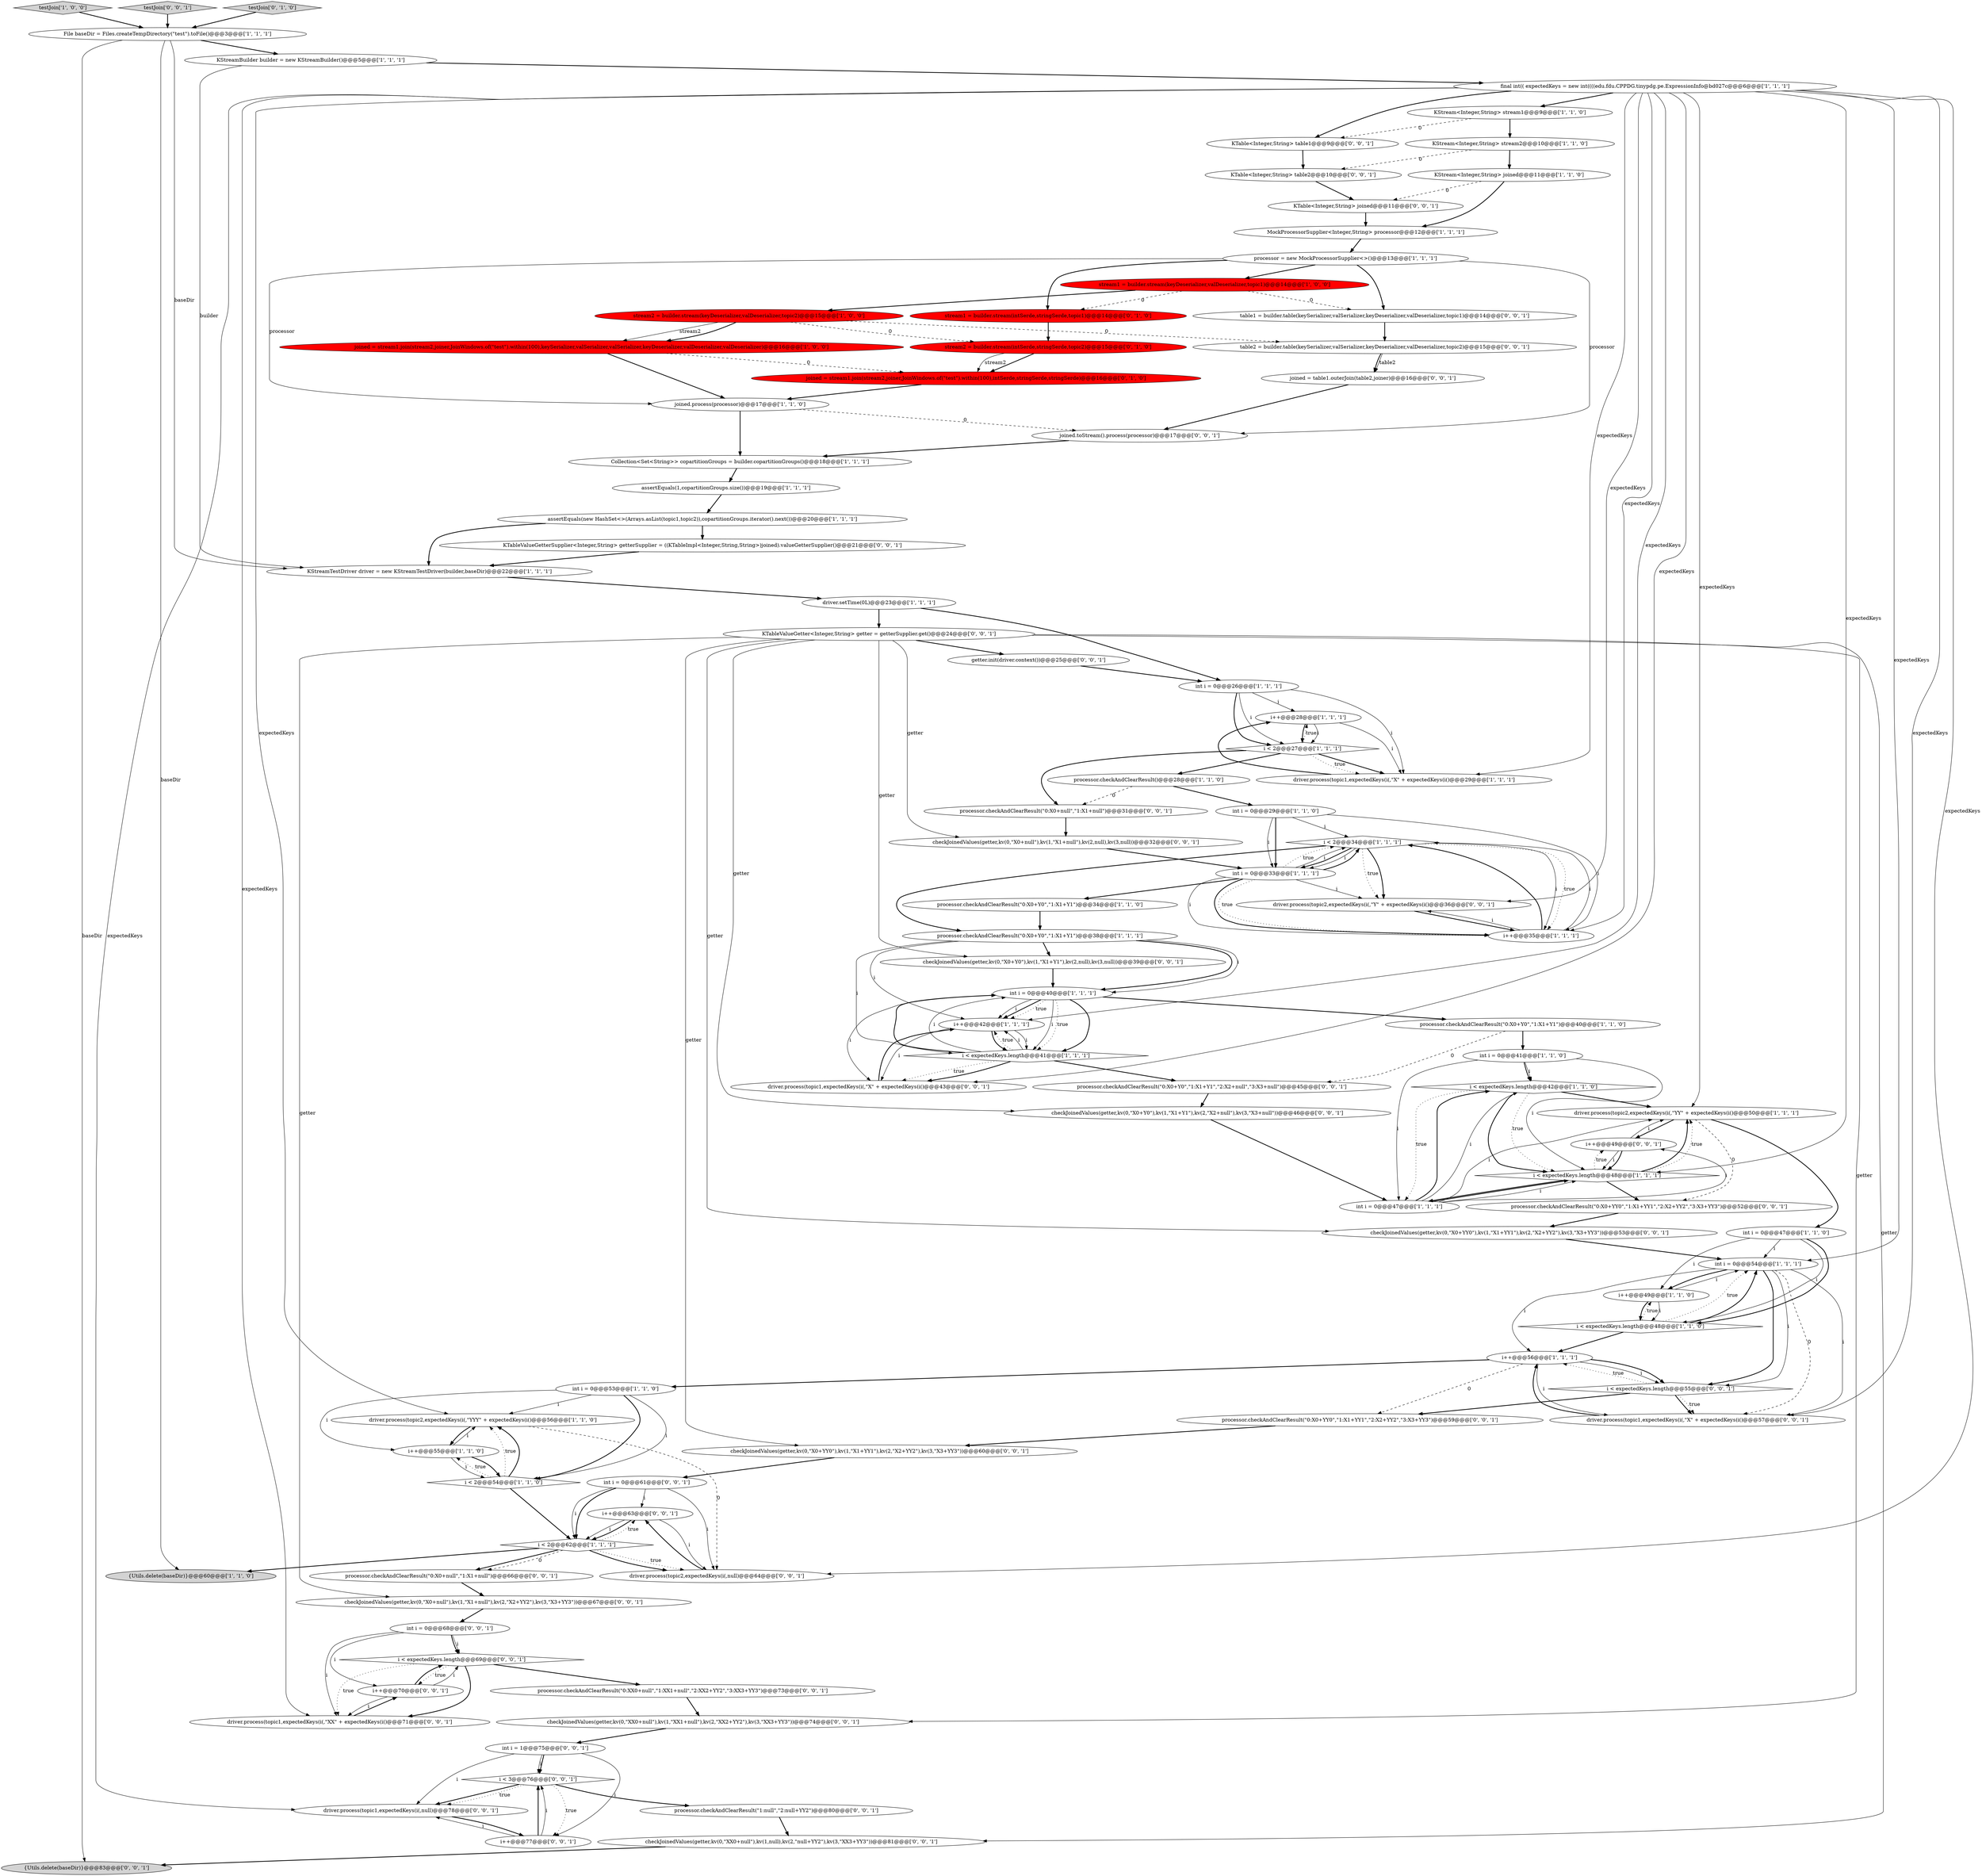 digraph {
55 [style = filled, label = "KTable<Integer,String> table2@@@10@@@['0', '0', '1']", fillcolor = white, shape = ellipse image = "AAA0AAABBB3BBB"];
35 [style = filled, label = "i++@@@49@@@['1', '1', '0']", fillcolor = white, shape = ellipse image = "AAA0AAABBB1BBB"];
69 [style = filled, label = "processor.checkAndClearResult(\"0:XX0+null\",\"1:XX1+null\",\"2:XX2+YY2\",\"3:XX3+YY3\")@@@73@@@['0', '0', '1']", fillcolor = white, shape = ellipse image = "AAA0AAABBB3BBB"];
7 [style = filled, label = "joined.process(processor)@@@17@@@['1', '1', '0']", fillcolor = white, shape = ellipse image = "AAA0AAABBB1BBB"];
19 [style = filled, label = "stream1 = builder.stream(keyDeserializer,valDeserializer,topic1)@@@14@@@['1', '0', '0']", fillcolor = red, shape = ellipse image = "AAA1AAABBB1BBB"];
39 [style = filled, label = "driver.process(topic2,expectedKeys(i(,\"YYY\" + expectedKeys(i()@@@56@@@['1', '1', '0']", fillcolor = white, shape = ellipse image = "AAA0AAABBB1BBB"];
5 [style = filled, label = "int i = 0@@@54@@@['1', '1', '1']", fillcolor = white, shape = ellipse image = "AAA0AAABBB1BBB"];
20 [style = filled, label = "processor.checkAndClearResult()@@@28@@@['1', '1', '0']", fillcolor = white, shape = ellipse image = "AAA0AAABBB1BBB"];
77 [style = filled, label = "processor.checkAndClearResult(\"0:X0+null\",\"1:X1+null\")@@@66@@@['0', '0', '1']", fillcolor = white, shape = ellipse image = "AAA0AAABBB3BBB"];
73 [style = filled, label = "int i = 0@@@68@@@['0', '0', '1']", fillcolor = white, shape = ellipse image = "AAA0AAABBB3BBB"];
45 [style = filled, label = "processor.checkAndClearResult(\"0:X0+Y0\",\"1:X1+Y1\")@@@40@@@['1', '1', '0']", fillcolor = white, shape = ellipse image = "AAA0AAABBB1BBB"];
64 [style = filled, label = "i < 3@@@76@@@['0', '0', '1']", fillcolor = white, shape = diamond image = "AAA0AAABBB3BBB"];
94 [style = filled, label = "i < expectedKeys.length@@@55@@@['0', '0', '1']", fillcolor = white, shape = diamond image = "AAA0AAABBB3BBB"];
15 [style = filled, label = "int i = 0@@@29@@@['1', '1', '0']", fillcolor = white, shape = ellipse image = "AAA0AAABBB1BBB"];
3 [style = filled, label = "KStream<Integer,String> joined@@@11@@@['1', '1', '0']", fillcolor = white, shape = ellipse image = "AAA0AAABBB1BBB"];
59 [style = filled, label = "i++@@@63@@@['0', '0', '1']", fillcolor = white, shape = ellipse image = "AAA0AAABBB3BBB"];
25 [style = filled, label = "KStream<Integer,String> stream2@@@10@@@['1', '1', '0']", fillcolor = white, shape = ellipse image = "AAA0AAABBB1BBB"];
51 [style = filled, label = "stream1 = builder.stream(intSerde,stringSerde,topic1)@@@14@@@['0', '1', '0']", fillcolor = red, shape = ellipse image = "AAA1AAABBB2BBB"];
1 [style = filled, label = "assertEquals(1,copartitionGroups.size())@@@19@@@['1', '1', '1']", fillcolor = white, shape = ellipse image = "AAA0AAABBB1BBB"];
22 [style = filled, label = "i++@@@42@@@['1', '1', '1']", fillcolor = white, shape = ellipse image = "AAA0AAABBB1BBB"];
53 [style = filled, label = "processor.checkAndClearResult(\"1:null\",\"2:null+YY2\")@@@80@@@['0', '0', '1']", fillcolor = white, shape = ellipse image = "AAA0AAABBB3BBB"];
30 [style = filled, label = "joined = stream1.join(stream2,joiner,JoinWindows.of(\"test\").within(100),keySerializer,valSerializer,valSerializer,keyDeserializer,valDeserializer,valDeserializer)@@@16@@@['1', '0', '0']", fillcolor = red, shape = ellipse image = "AAA1AAABBB1BBB"];
29 [style = filled, label = "i++@@@28@@@['1', '1', '1']", fillcolor = white, shape = ellipse image = "AAA0AAABBB1BBB"];
17 [style = filled, label = "driver.process(topic1,expectedKeys(i(,\"X\" + expectedKeys(i()@@@29@@@['1', '1', '1']", fillcolor = white, shape = ellipse image = "AAA0AAABBB1BBB"];
6 [style = filled, label = "processor.checkAndClearResult(\"0:X0+Y0\",\"1:X1+Y1\")@@@34@@@['1', '1', '0']", fillcolor = white, shape = ellipse image = "AAA0AAABBB1BBB"];
57 [style = filled, label = "joined.toStream().process(processor)@@@17@@@['0', '0', '1']", fillcolor = white, shape = ellipse image = "AAA0AAABBB3BBB"];
50 [style = filled, label = "stream2 = builder.stream(intSerde,stringSerde,topic2)@@@15@@@['0', '1', '0']", fillcolor = red, shape = ellipse image = "AAA1AAABBB2BBB"];
65 [style = filled, label = "processor.checkAndClearResult(\"0:X0+null\",\"1:X1+null\")@@@31@@@['0', '0', '1']", fillcolor = white, shape = ellipse image = "AAA0AAABBB3BBB"];
61 [style = filled, label = "driver.process(topic2,expectedKeys(i(,\"Y\" + expectedKeys(i()@@@36@@@['0', '0', '1']", fillcolor = white, shape = ellipse image = "AAA0AAABBB3BBB"];
54 [style = filled, label = "checkJoinedValues(getter,kv(0,\"X0+Y0\"),kv(1,\"X1+Y1\"),kv(2,null),kv(3,null))@@@39@@@['0', '0', '1']", fillcolor = white, shape = ellipse image = "AAA0AAABBB3BBB"];
31 [style = filled, label = "KStreamTestDriver driver = new KStreamTestDriver(builder,baseDir)@@@22@@@['1', '1', '1']", fillcolor = white, shape = ellipse image = "AAA0AAABBB1BBB"];
28 [style = filled, label = "File baseDir = Files.createTempDirectory(\"test\").toFile()@@@3@@@['1', '1', '1']", fillcolor = white, shape = ellipse image = "AAA0AAABBB1BBB"];
70 [style = filled, label = "checkJoinedValues(getter,kv(0,\"X0+null\"),kv(1,\"X1+null\"),kv(2,\"X2+YY2\"),kv(3,\"X3+YY3\"))@@@67@@@['0', '0', '1']", fillcolor = white, shape = ellipse image = "AAA0AAABBB3BBB"];
47 [style = filled, label = "driver.process(topic2,expectedKeys(i(,\"YY\" + expectedKeys(i()@@@50@@@['1', '1', '1']", fillcolor = white, shape = ellipse image = "AAA0AAABBB1BBB"];
34 [style = filled, label = "i < expectedKeys.length@@@42@@@['1', '1', '0']", fillcolor = white, shape = diamond image = "AAA0AAABBB1BBB"];
95 [style = filled, label = "checkJoinedValues(getter,kv(0,\"X0+YY0\"),kv(1,\"X1+YY1\"),kv(2,\"X2+YY2\"),kv(3,\"X3+YY3\"))@@@53@@@['0', '0', '1']", fillcolor = white, shape = ellipse image = "AAA0AAABBB3BBB"];
92 [style = filled, label = "i < expectedKeys.length@@@69@@@['0', '0', '1']", fillcolor = white, shape = diamond image = "AAA0AAABBB3BBB"];
46 [style = filled, label = "int i = 0@@@41@@@['1', '1', '0']", fillcolor = white, shape = ellipse image = "AAA0AAABBB1BBB"];
2 [style = filled, label = "i < 2@@@54@@@['1', '1', '0']", fillcolor = white, shape = diamond image = "AAA0AAABBB1BBB"];
21 [style = filled, label = "i < expectedKeys.length@@@41@@@['1', '1', '1']", fillcolor = white, shape = diamond image = "AAA0AAABBB1BBB"];
84 [style = filled, label = "driver.process(topic1,expectedKeys(i(,null)@@@78@@@['0', '0', '1']", fillcolor = white, shape = ellipse image = "AAA0AAABBB3BBB"];
38 [style = filled, label = "int i = 0@@@53@@@['1', '1', '0']", fillcolor = white, shape = ellipse image = "AAA0AAABBB1BBB"];
11 [style = filled, label = "i++@@@56@@@['1', '1', '1']", fillcolor = white, shape = ellipse image = "AAA0AAABBB1BBB"];
91 [style = filled, label = "i++@@@49@@@['0', '0', '1']", fillcolor = white, shape = ellipse image = "AAA0AAABBB3BBB"];
75 [style = filled, label = "{Utils.delete(baseDir)}@@@83@@@['0', '0', '1']", fillcolor = lightgray, shape = ellipse image = "AAA0AAABBB3BBB"];
33 [style = filled, label = "testJoin['1', '0', '0']", fillcolor = lightgray, shape = diamond image = "AAA0AAABBB1BBB"];
16 [style = filled, label = "final int(( expectedKeys = new int((((edu.fdu.CPPDG.tinypdg.pe.ExpressionInfo@bd027c@@@6@@@['1', '1', '1']", fillcolor = white, shape = ellipse image = "AAA0AAABBB1BBB"];
40 [style = filled, label = "driver.setTime(0L)@@@23@@@['1', '1', '1']", fillcolor = white, shape = ellipse image = "AAA0AAABBB1BBB"];
56 [style = filled, label = "testJoin['0', '0', '1']", fillcolor = lightgray, shape = diamond image = "AAA0AAABBB3BBB"];
10 [style = filled, label = "i < 2@@@27@@@['1', '1', '1']", fillcolor = white, shape = diamond image = "AAA0AAABBB1BBB"];
66 [style = filled, label = "KTable<Integer,String> table1@@@9@@@['0', '0', '1']", fillcolor = white, shape = ellipse image = "AAA0AAABBB3BBB"];
18 [style = filled, label = "processor = new MockProcessorSupplier<>()@@@13@@@['1', '1', '1']", fillcolor = white, shape = ellipse image = "AAA0AAABBB1BBB"];
85 [style = filled, label = "KTableValueGetter<Integer,String> getter = getterSupplier.get()@@@24@@@['0', '0', '1']", fillcolor = white, shape = ellipse image = "AAA0AAABBB3BBB"];
23 [style = filled, label = "Collection<Set<String>> copartitionGroups = builder.copartitionGroups()@@@18@@@['1', '1', '1']", fillcolor = white, shape = ellipse image = "AAA0AAABBB1BBB"];
72 [style = filled, label = "processor.checkAndClearResult(\"0:X0+YY0\",\"1:X1+YY1\",\"2:X2+YY2\",\"3:X3+YY3\")@@@59@@@['0', '0', '1']", fillcolor = white, shape = ellipse image = "AAA0AAABBB3BBB"];
90 [style = filled, label = "i++@@@70@@@['0', '0', '1']", fillcolor = white, shape = ellipse image = "AAA0AAABBB3BBB"];
81 [style = filled, label = "checkJoinedValues(getter,kv(0,\"XX0+null\"),kv(1,null),kv(2,\"null+YY2\"),kv(3,\"XX3+YY3\"))@@@81@@@['0', '0', '1']", fillcolor = white, shape = ellipse image = "AAA0AAABBB3BBB"];
4 [style = filled, label = "stream2 = builder.stream(keyDeserializer,valDeserializer,topic2)@@@15@@@['1', '0', '0']", fillcolor = red, shape = ellipse image = "AAA1AAABBB1BBB"];
43 [style = filled, label = "KStream<Integer,String> stream1@@@9@@@['1', '1', '0']", fillcolor = white, shape = ellipse image = "AAA0AAABBB1BBB"];
86 [style = filled, label = "driver.process(topic1,expectedKeys(i(,\"XX\" + expectedKeys(i()@@@71@@@['0', '0', '1']", fillcolor = white, shape = ellipse image = "AAA0AAABBB3BBB"];
8 [style = filled, label = "i < expectedKeys.length@@@48@@@['1', '1', '1']", fillcolor = white, shape = diamond image = "AAA0AAABBB1BBB"];
78 [style = filled, label = "table1 = builder.table(keySerializer,valSerializer,keyDeserializer,valDeserializer,topic1)@@@14@@@['0', '0', '1']", fillcolor = white, shape = ellipse image = "AAA0AAABBB3BBB"];
41 [style = filled, label = "i++@@@55@@@['1', '1', '0']", fillcolor = white, shape = ellipse image = "AAA0AAABBB1BBB"];
82 [style = filled, label = "getter.init(driver.context())@@@25@@@['0', '0', '1']", fillcolor = white, shape = ellipse image = "AAA0AAABBB3BBB"];
27 [style = filled, label = "int i = 0@@@26@@@['1', '1', '1']", fillcolor = white, shape = ellipse image = "AAA0AAABBB1BBB"];
89 [style = filled, label = "joined = table1.outerJoin(table2,joiner)@@@16@@@['0', '0', '1']", fillcolor = white, shape = ellipse image = "AAA0AAABBB3BBB"];
49 [style = filled, label = "testJoin['0', '1', '0']", fillcolor = lightgray, shape = diamond image = "AAA0AAABBB2BBB"];
93 [style = filled, label = "checkJoinedValues(getter,kv(0,\"X0+Y0\"),kv(1,\"X1+Y1\"),kv(2,\"X2+null\"),kv(3,\"X3+null\"))@@@46@@@['0', '0', '1']", fillcolor = white, shape = ellipse image = "AAA0AAABBB3BBB"];
67 [style = filled, label = "i++@@@77@@@['0', '0', '1']", fillcolor = white, shape = ellipse image = "AAA0AAABBB3BBB"];
88 [style = filled, label = "KTable<Integer,String> joined@@@11@@@['0', '0', '1']", fillcolor = white, shape = ellipse image = "AAA0AAABBB3BBB"];
32 [style = filled, label = "processor.checkAndClearResult(\"0:X0+Y0\",\"1:X1+Y1\")@@@38@@@['1', '1', '1']", fillcolor = white, shape = ellipse image = "AAA0AAABBB1BBB"];
71 [style = filled, label = "driver.process(topic1,expectedKeys(i(,\"X\" + expectedKeys(i()@@@43@@@['0', '0', '1']", fillcolor = white, shape = ellipse image = "AAA0AAABBB3BBB"];
26 [style = filled, label = "int i = 0@@@47@@@['1', '1', '1']", fillcolor = white, shape = ellipse image = "AAA0AAABBB1BBB"];
14 [style = filled, label = "MockProcessorSupplier<Integer,String> processor@@@12@@@['1', '1', '1']", fillcolor = white, shape = ellipse image = "AAA0AAABBB1BBB"];
60 [style = filled, label = "KTableValueGetterSupplier<Integer,String> getterSupplier = ((KTableImpl<Integer,String,String>)joined).valueGetterSupplier()@@@21@@@['0', '0', '1']", fillcolor = white, shape = ellipse image = "AAA0AAABBB3BBB"];
36 [style = filled, label = "i < 2@@@34@@@['1', '1', '1']", fillcolor = white, shape = diamond image = "AAA0AAABBB1BBB"];
13 [style = filled, label = "i < expectedKeys.length@@@48@@@['1', '1', '0']", fillcolor = white, shape = diamond image = "AAA0AAABBB1BBB"];
62 [style = filled, label = "table2 = builder.table(keySerializer,valSerializer,keyDeserializer,valDeserializer,topic2)@@@15@@@['0', '0', '1']", fillcolor = white, shape = ellipse image = "AAA0AAABBB3BBB"];
42 [style = filled, label = "KStreamBuilder builder = new KStreamBuilder()@@@5@@@['1', '1', '1']", fillcolor = white, shape = ellipse image = "AAA0AAABBB1BBB"];
87 [style = filled, label = "int i = 1@@@75@@@['0', '0', '1']", fillcolor = white, shape = ellipse image = "AAA0AAABBB3BBB"];
37 [style = filled, label = "int i = 0@@@40@@@['1', '1', '1']", fillcolor = white, shape = ellipse image = "AAA0AAABBB1BBB"];
24 [style = filled, label = "assertEquals(new HashSet<>(Arrays.asList(topic1,topic2)),copartitionGroups.iterator().next())@@@20@@@['1', '1', '1']", fillcolor = white, shape = ellipse image = "AAA0AAABBB1BBB"];
76 [style = filled, label = "checkJoinedValues(getter,kv(0,\"XX0+null\"),kv(1,\"XX1+null\"),kv(2,\"XX2+YY2\"),kv(3,\"XX3+YY3\"))@@@74@@@['0', '0', '1']", fillcolor = white, shape = ellipse image = "AAA0AAABBB3BBB"];
68 [style = filled, label = "checkJoinedValues(getter,kv(0,\"X0+null\"),kv(1,\"X1+null\"),kv(2,null),kv(3,null))@@@32@@@['0', '0', '1']", fillcolor = white, shape = ellipse image = "AAA0AAABBB3BBB"];
63 [style = filled, label = "driver.process(topic2,expectedKeys(i(,null)@@@64@@@['0', '0', '1']", fillcolor = white, shape = ellipse image = "AAA0AAABBB3BBB"];
48 [style = filled, label = "i < 2@@@62@@@['1', '1', '1']", fillcolor = white, shape = diamond image = "AAA0AAABBB1BBB"];
12 [style = filled, label = "i++@@@35@@@['1', '1', '1']", fillcolor = white, shape = ellipse image = "AAA0AAABBB1BBB"];
44 [style = filled, label = "int i = 0@@@47@@@['1', '1', '0']", fillcolor = white, shape = ellipse image = "AAA0AAABBB1BBB"];
74 [style = filled, label = "int i = 0@@@61@@@['0', '0', '1']", fillcolor = white, shape = ellipse image = "AAA0AAABBB3BBB"];
9 [style = filled, label = "int i = 0@@@33@@@['1', '1', '1']", fillcolor = white, shape = ellipse image = "AAA0AAABBB1BBB"];
83 [style = filled, label = "processor.checkAndClearResult(\"0:X0+Y0\",\"1:X1+Y1\",\"2:X2+null\",\"3:X3+null\")@@@45@@@['0', '0', '1']", fillcolor = white, shape = ellipse image = "AAA0AAABBB3BBB"];
80 [style = filled, label = "processor.checkAndClearResult(\"0:X0+YY0\",\"1:X1+YY1\",\"2:X2+YY2\",\"3:X3+YY3\")@@@52@@@['0', '0', '1']", fillcolor = white, shape = ellipse image = "AAA0AAABBB3BBB"];
58 [style = filled, label = "checkJoinedValues(getter,kv(0,\"X0+YY0\"),kv(1,\"X1+YY1\"),kv(2,\"X2+YY2\"),kv(3,\"X3+YY3\"))@@@60@@@['0', '0', '1']", fillcolor = white, shape = ellipse image = "AAA0AAABBB3BBB"];
52 [style = filled, label = "joined = stream1.join(stream2,joiner,JoinWindows.of(\"test\").within(100),intSerde,stringSerde,stringSerde)@@@16@@@['0', '1', '0']", fillcolor = red, shape = ellipse image = "AAA1AAABBB2BBB"];
0 [style = filled, label = "{Utils.delete(baseDir)}@@@60@@@['1', '1', '0']", fillcolor = lightgray, shape = ellipse image = "AAA0AAABBB1BBB"];
79 [style = filled, label = "driver.process(topic1,expectedKeys(i(,\"X\" + expectedKeys(i()@@@57@@@['0', '0', '1']", fillcolor = white, shape = ellipse image = "AAA0AAABBB3BBB"];
9->61 [style = solid, label="i"];
93->26 [style = bold, label=""];
48->77 [style = bold, label=""];
9->12 [style = dotted, label="true"];
24->60 [style = bold, label=""];
22->71 [style = solid, label="i"];
92->86 [style = dotted, label="true"];
32->37 [style = bold, label=""];
46->34 [style = bold, label=""];
69->76 [style = bold, label=""];
73->86 [style = solid, label="i"];
18->7 [style = solid, label="processor"];
16->84 [style = solid, label="expectedKeys"];
41->39 [style = solid, label="i"];
26->34 [style = bold, label=""];
26->34 [style = solid, label="i"];
41->2 [style = solid, label="i"];
36->12 [style = solid, label="i"];
16->12 [style = solid, label="expectedKeys"];
64->53 [style = bold, label=""];
10->17 [style = bold, label=""];
13->5 [style = dotted, label="true"];
61->12 [style = bold, label=""];
16->8 [style = solid, label="expectedKeys"];
16->66 [style = bold, label=""];
21->71 [style = bold, label=""];
77->70 [style = bold, label=""];
10->29 [style = dotted, label="true"];
53->81 [style = bold, label=""];
9->6 [style = bold, label=""];
85->93 [style = solid, label="getter"];
34->26 [style = dotted, label="true"];
13->35 [style = dotted, label="true"];
11->79 [style = solid, label="i"];
70->73 [style = bold, label=""];
90->92 [style = solid, label="i"];
30->52 [style = dashed, label="0"];
51->50 [style = bold, label=""];
21->83 [style = bold, label=""];
85->76 [style = solid, label="getter"];
2->39 [style = dotted, label="true"];
76->87 [style = bold, label=""];
83->93 [style = bold, label=""];
46->26 [style = solid, label="i"];
16->71 [style = solid, label="expectedKeys"];
82->27 [style = bold, label=""];
65->68 [style = bold, label=""];
54->37 [style = bold, label=""];
29->17 [style = solid, label="i"];
8->47 [style = bold, label=""];
16->43 [style = bold, label=""];
15->36 [style = solid, label="i"];
31->40 [style = bold, label=""];
94->72 [style = bold, label=""];
85->82 [style = bold, label=""];
59->48 [style = solid, label="i"];
16->47 [style = solid, label="expectedKeys"];
28->42 [style = bold, label=""];
25->55 [style = dashed, label="0"];
22->21 [style = solid, label="i"];
20->15 [style = bold, label=""];
28->0 [style = solid, label="baseDir"];
9->12 [style = solid, label="i"];
29->10 [style = solid, label="i"];
64->84 [style = bold, label=""];
6->32 [style = bold, label=""];
18->78 [style = bold, label=""];
36->9 [style = bold, label=""];
67->64 [style = bold, label=""];
32->21 [style = solid, label="i"];
35->5 [style = solid, label="i"];
64->84 [style = dotted, label="true"];
48->59 [style = dotted, label="true"];
94->11 [style = dotted, label="true"];
62->89 [style = bold, label=""];
33->28 [style = bold, label=""];
34->47 [style = bold, label=""];
25->3 [style = bold, label=""];
87->64 [style = bold, label=""];
18->19 [style = bold, label=""];
37->21 [style = bold, label=""];
5->94 [style = solid, label="i"];
38->41 [style = solid, label="i"];
21->22 [style = dotted, label="true"];
47->80 [style = dashed, label="0"];
5->11 [style = solid, label="i"];
34->8 [style = bold, label=""];
28->75 [style = solid, label="baseDir"];
16->86 [style = solid, label="expectedKeys"];
21->71 [style = dotted, label="true"];
41->2 [style = bold, label=""];
13->11 [style = bold, label=""];
73->90 [style = solid, label="i"];
87->67 [style = solid, label="i"];
87->64 [style = solid, label="i"];
38->2 [style = bold, label=""];
2->39 [style = bold, label=""];
57->23 [style = bold, label=""];
3->88 [style = dashed, label="0"];
91->8 [style = solid, label="i"];
15->9 [style = solid, label="i"];
21->37 [style = bold, label=""];
37->21 [style = solid, label="i"];
34->8 [style = dotted, label="true"];
7->57 [style = dashed, label="0"];
91->8 [style = bold, label=""];
85->81 [style = solid, label="getter"];
74->63 [style = solid, label="i"];
5->94 [style = bold, label=""];
36->9 [style = solid, label="i"];
8->91 [style = dotted, label="true"];
19->51 [style = dashed, label="0"];
15->9 [style = bold, label=""];
4->50 [style = dashed, label="0"];
30->7 [style = bold, label=""];
10->65 [style = bold, label=""];
68->9 [style = bold, label=""];
7->23 [style = bold, label=""];
47->91 [style = bold, label=""];
60->31 [style = bold, label=""];
13->5 [style = bold, label=""];
18->51 [style = bold, label=""];
55->88 [style = bold, label=""];
47->44 [style = bold, label=""];
39->41 [style = bold, label=""];
14->18 [style = bold, label=""];
37->45 [style = bold, label=""];
52->7 [style = bold, label=""];
16->39 [style = solid, label="expectedKeys"];
26->47 [style = solid, label="i"];
45->46 [style = bold, label=""];
2->41 [style = dotted, label="true"];
45->83 [style = dashed, label="0"];
59->48 [style = bold, label=""];
37->71 [style = solid, label="i"];
59->63 [style = solid, label="i"];
27->29 [style = solid, label="i"];
85->58 [style = solid, label="getter"];
73->92 [style = solid, label="i"];
90->92 [style = bold, label=""];
11->72 [style = dashed, label="0"];
42->31 [style = solid, label="builder"];
4->30 [style = solid, label="stream2"];
16->61 [style = solid, label="expectedKeys"];
2->48 [style = bold, label=""];
44->5 [style = solid, label="i"];
5->79 [style = solid, label="i"];
80->95 [style = bold, label=""];
63->59 [style = bold, label=""];
64->67 [style = dotted, label="true"];
38->2 [style = solid, label="i"];
85->95 [style = solid, label="getter"];
21->37 [style = solid, label="i"];
86->90 [style = bold, label=""];
85->70 [style = solid, label="getter"];
94->79 [style = bold, label=""];
12->36 [style = bold, label=""];
42->16 [style = bold, label=""];
49->28 [style = bold, label=""];
26->8 [style = bold, label=""];
89->57 [style = bold, label=""];
46->8 [style = solid, label="i"];
48->77 [style = dashed, label="0"];
74->48 [style = bold, label=""];
73->92 [style = bold, label=""];
67->84 [style = solid, label="i"];
91->47 [style = solid, label="i"];
27->17 [style = solid, label="i"];
32->37 [style = solid, label="i"];
35->13 [style = solid, label="i"];
12->61 [style = solid, label="i"];
39->63 [style = dashed, label="0"];
10->17 [style = dotted, label="true"];
40->85 [style = bold, label=""];
16->79 [style = solid, label="expectedKeys"];
79->11 [style = bold, label=""];
37->22 [style = bold, label=""];
5->79 [style = dashed, label="0"];
87->84 [style = solid, label="i"];
24->31 [style = bold, label=""];
66->55 [style = bold, label=""];
40->27 [style = bold, label=""];
58->74 [style = bold, label=""];
81->75 [style = bold, label=""];
27->10 [style = bold, label=""];
37->22 [style = dotted, label="true"];
85->68 [style = solid, label="getter"];
85->54 [style = solid, label="getter"];
29->10 [style = bold, label=""];
92->90 [style = dotted, label="true"];
9->12 [style = bold, label=""];
43->66 [style = dashed, label="0"];
67->64 [style = solid, label="i"];
12->36 [style = solid, label="i"];
78->62 [style = bold, label=""];
21->22 [style = solid, label="i"];
46->34 [style = solid, label="i"];
5->35 [style = bold, label=""];
4->62 [style = dashed, label="0"];
8->80 [style = bold, label=""];
16->17 [style = solid, label="expectedKeys"];
9->36 [style = bold, label=""];
92->69 [style = bold, label=""];
16->22 [style = solid, label="expectedKeys"];
44->35 [style = solid, label="i"];
10->20 [style = bold, label=""];
71->22 [style = bold, label=""];
11->38 [style = bold, label=""];
88->14 [style = bold, label=""];
44->13 [style = solid, label="i"];
27->10 [style = solid, label="i"];
19->78 [style = dashed, label="0"];
95->5 [style = bold, label=""];
36->61 [style = dotted, label="true"];
84->67 [style = bold, label=""];
3->14 [style = bold, label=""];
9->36 [style = dotted, label="true"];
92->86 [style = bold, label=""];
37->21 [style = dotted, label="true"];
11->94 [style = solid, label="i"];
22->21 [style = bold, label=""];
36->32 [style = bold, label=""];
16->63 [style = solid, label="expectedKeys"];
15->12 [style = solid, label="i"];
28->31 [style = solid, label="baseDir"];
36->12 [style = dotted, label="true"];
50->52 [style = bold, label=""];
9->36 [style = solid, label="i"];
48->0 [style = bold, label=""];
94->79 [style = dotted, label="true"];
11->94 [style = bold, label=""];
26->91 [style = solid, label="i"];
8->47 [style = dotted, label="true"];
37->22 [style = solid, label="i"];
4->30 [style = bold, label=""];
1->24 [style = bold, label=""];
16->5 [style = solid, label="expectedKeys"];
72->58 [style = bold, label=""];
56->28 [style = bold, label=""];
32->22 [style = solid, label="i"];
26->8 [style = solid, label="i"];
23->1 [style = bold, label=""];
48->63 [style = bold, label=""];
44->13 [style = bold, label=""];
36->61 [style = bold, label=""];
20->65 [style = dashed, label="0"];
38->39 [style = solid, label="i"];
19->4 [style = bold, label=""];
32->54 [style = bold, label=""];
48->63 [style = dotted, label="true"];
43->25 [style = bold, label=""];
35->13 [style = bold, label=""];
17->29 [style = bold, label=""];
62->89 [style = solid, label="table2"];
74->48 [style = solid, label="i"];
74->59 [style = solid, label="i"];
18->57 [style = solid, label="processor"];
90->86 [style = solid, label="i"];
50->52 [style = solid, label="stream2"];
8->26 [style = bold, label=""];
}
